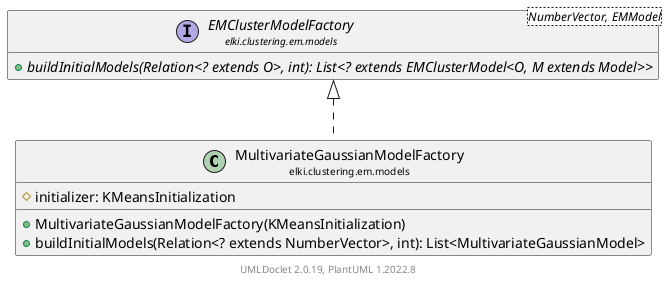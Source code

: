 @startuml
    remove .*\.(Instance|Par|Parameterizer|Factory)$
    set namespaceSeparator none
    hide empty fields
    hide empty methods

    class "<size:14>MultivariateGaussianModelFactory\n<size:10>elki.clustering.em.models" as elki.clustering.em.models.MultivariateGaussianModelFactory [[MultivariateGaussianModelFactory.html]] {
        #initializer: KMeansInitialization
        +MultivariateGaussianModelFactory(KMeansInitialization)
        +buildInitialModels(Relation<? extends NumberVector>, int): List<MultivariateGaussianModel>
    }

    interface "<size:14>EMClusterModelFactory\n<size:10>elki.clustering.em.models" as elki.clustering.em.models.EMClusterModelFactory<NumberVector, EMModel> [[EMClusterModelFactory.html]] {
        {abstract} +buildInitialModels(Relation<? extends O>, int): List<? extends EMClusterModel<O, M extends Model>>
    }
    class "<size:14>MultivariateGaussianModelFactory.Par\n<size:10>elki.clustering.em.models" as elki.clustering.em.models.MultivariateGaussianModelFactory.Par

    elki.clustering.em.models.EMClusterModelFactory <|.. elki.clustering.em.models.MultivariateGaussianModelFactory
    elki.clustering.em.models.MultivariateGaussianModelFactory +-- elki.clustering.em.models.MultivariateGaussianModelFactory.Par

    center footer UMLDoclet 2.0.19, PlantUML 1.2022.8
@enduml
